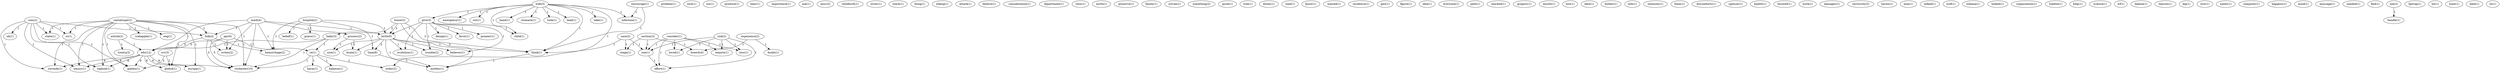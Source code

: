 digraph G {
  com [ label="com(2)" ];
  ub [ label="ub(1)" ];
  cc [ label="cc(1)" ];
  fulk [ label="fulk(4)" ];
  state [ label="state(1)" ];
  zaphod [ label="zaphod(1)" ];
  swrinde [ label="swrinde(1)" ];
  emory [ label="emory(1)" ];
  galileo [ label="galileo(1)" ];
  home [ label="home(3)" ];
  baby [ label="baby(3)" ];
  birth [ label="birth(9)" ];
  think [ label="think(1)" ];
  mother [ label="mother(1)" ];
  hospital [ label="hospital(2)" ];
  guess [ label="guess(1)" ];
  belief [ label="belief(1)" ];
  hemorrhage [ label="hemorrhage(2)" ];
  time [ label="time(8)" ];
  problem [ label="problem(1)" ];
  inch [ label="inch(1)" ];
  isn [ label="isn(1)" ];
  produce [ label="produce(1)" ];
  bear [ label="bear(1)" ];
  importance [ label="importance(1)" ];
  cantaloupe [ label="cantaloupe(2)" ];
  crabapple [ label="crabapple(1)" ];
  eng [ label="eng(1)" ];
  europa [ label="europa(1)" ];
  rochester [ label="rochester(10)" ];
  gtefsd [ label="gtefsd(1)" ];
  case [ label="case(2)" ];
  stage [ label="stage(1)" ];
  one [ label="one(1)" ];
  ask [ label="ask(1)" ];
  misc [ label="misc(2)" ];
  childbirth [ label="childbirth(1)" ];
  straw [ label="straw(1)" ];
  reach [ label="reach(1)" ];
  thing [ label="thing(1)" ];
  xtkmg [ label="xtkmg(1)" ];
  wife [ label="wife(5)" ];
  lead [ label="lead(1)" ];
  take [ label="take(1)" ];
  emergency [ label="emergency(1)" ];
  cut [ label="cut(1)" ];
  hand [ label="hand(1)" ];
  give [ label="give(3)" ];
  stomach [ label="stomach(1)" ];
  took [ label="took(1)" ];
  child [ label="child(1)" ];
  order [ label="order(2)" ];
  infection [ label="infection(1)" ];
  consider [ label="consider(1)" ];
  loved [ label="loved(1)" ];
  require [ label="require(1)" ];
  loss [ label="loss(1)" ];
  effort [ label="effort(1)" ];
  attack [ label="attack(1)" ];
  believe [ label="believe(1)" ];
  mark [ label="mark(4)" ];
  process [ label="process(2)" ];
  edu [ label="edu(12)" ];
  writes [ label="writes(2)" ];
  consideration [ label="consideration(1)" ];
  article [ label="article(2)" ];
  trentu [ label="trentu(3)" ];
  department [ label="department(1)" ];
  view [ label="view(1)" ];
  north [ label="north(1)" ];
  preserve [ label="preserve(1)" ];
  re [ label="re(1)" ];
  family [ label="family(1)" ];
  sylvan [ label="sylvan(1)" ];
  something [ label="something(2)" ];
  jacob [ label="jacob(1)" ];
  tree [ label="tree(1)" ];
  dozen [ label="dozen(1)" ];
  read [ label="read(1)" ];
  know [ label="know(1)" ];
  wanted [ label="wanted(1)" ];
  incidence [ label="incidence(1)" ];
  gmt [ label="gmt(1)" ];
  experience [ label="experience(2)" ];
  doubt [ label="doubt(1)" ];
  breech [ label="breech(4)" ];
  apr [ label="apr(6)" ];
  figure [ label="figure(1)" ];
  size [ label="size(1)" ];
  brain [ label="brain(1)" ];
  section [ label="section(3)" ];
  idea [ label="idea(1)" ];
  everyone [ label="everyone(1)" ];
  path [ label="path(1)" ];
  reached [ label="reached(1)" ];
  gregory [ label="gregory(1)" ];
  mouth [ label="mouth(1)" ];
  lost [ label="lost(1)" ];
  design [ label="design(1)" ];
  favor [ label="favor(1)" ];
  pioneer [ label="pioneer(1)" ];
  believer [ label="believer(1)" ];
  trouble [ label="trouble(2)" ];
  evolution [ label="evolution(1)" ];
  kate [ label="kate(1)" ];
  bother [ label="bother(1)" ];
  info [ label="info(1)" ];
  risk [ label="risk(2)" ];
  intensity [ label="intensity(1)" ];
  foam [ label="foam(1)" ];
  discomforts [ label="discomforts(1)" ];
  spencer [ label="spencer(1)" ];
  harm [ label="harm(1)" ];
  balance [ label="balance(1)" ];
  health [ label="health(1)" ];
  boswell [ label="boswell(1)" ];
  work [ label="work(1)" ];
  damages [ label="damages(1)" ];
  university [ label="university(2)" ];
  haven [ label="haven(1)" ];
  man [ label="man(1)" ];
  talked [ label="talked(1)" ];
  xref [ label="xref(1)" ];
  indiana [ label="indiana(1)" ];
  looked [ label="looked(1)" ];
  organization [ label="organization(1)" ];
  luddite [ label="luddite(1)" ];
  help [ label="help(1)" ];
  science [ label="science(1)" ];
  wf [ label="wf(1)" ];
  dakota [ label="dakota(1)" ];
  heaven [ label="heaven(1)" ];
  leg [ label="leg(1)" ];
  rest [ label="rest(1)" ];
  encourage [ label="encourage(1)" ];
  srv [ label="srv(3)" ];
  needs [ label="needs(1)" ];
  computer [ label="computer(1)" ];
  happens [ label="happens(1)" ];
  mind [ label="mind(1)" ];
  message [ label="message(1)" ];
  needed [ label="needed(1)" ];
  find [ label="find(1)" ];
  see [ label="see(2)" ];
  handle [ label="handle(1)" ];
  liptrap [ label="liptrap(1)" ];
  lot [ label="lot(1)" ];
  want [ label="want(1)" ];
  date [ label="date(1)" ];
  ve [ label="ve(1)" ];
  com -> ub [ label="1" ];
  com -> cc [ label="1" ];
  com -> fulk [ label="1" ];
  com -> state [ label="1" ];
  com -> zaphod [ label="1" ];
  com -> swrinde [ label="1" ];
  com -> emory [ label="1" ];
  com -> galileo [ label="1" ];
  home -> baby [ label="2" ];
  home -> birth [ label="2" ];
  home -> think [ label="2" ];
  home -> mother [ label="2" ];
  hospital -> guess [ label="1" ];
  hospital -> birth [ label="1" ];
  hospital -> belief [ label="1" ];
  hospital -> hemorrhage [ label="1" ];
  hospital -> time [ label="1" ];
  cantaloupe -> crabapple [ label="1" ];
  cantaloupe -> eng [ label="1" ];
  cantaloupe -> cc [ label="1" ];
  cantaloupe -> fulk [ label="1" ];
  cantaloupe -> state [ label="1" ];
  cantaloupe -> zaphod [ label="1" ];
  cantaloupe -> swrinde [ label="1" ];
  cantaloupe -> europa [ label="1" ];
  cantaloupe -> rochester [ label="1" ];
  cantaloupe -> emory [ label="1" ];
  cantaloupe -> galileo [ label="1" ];
  cantaloupe -> gtefsd [ label="1" ];
  case -> stage [ label="1" ];
  case -> one [ label="1" ];
  case -> think [ label="1" ];
  wife -> lead [ label="1" ];
  wife -> take [ label="1" ];
  wife -> emergency [ label="1" ];
  wife -> cut [ label="1" ];
  wife -> hand [ label="1" ];
  wife -> give [ label="1" ];
  wife -> stomach [ label="1" ];
  wife -> took [ label="1" ];
  wife -> child [ label="1" ];
  wife -> order [ label="1" ];
  wife -> infection [ label="1" ];
  wife -> think [ label="1" ];
  consider -> loved [ label="1" ];
  consider -> require [ label="1" ];
  consider -> loss [ label="1" ];
  consider -> one [ label="1" ];
  consider -> effort [ label="1" ];
  mark -> fulk [ label="1" ];
  mark -> process [ label="1" ];
  mark -> edu [ label="1" ];
  mark -> birth [ label="1" ];
  mark -> rochester [ label="1" ];
  mark -> hemorrhage [ label="1" ];
  mark -> writes [ label="1" ];
  article -> trentu [ label="1" ];
  article -> edu [ label="1" ];
  baby -> edu [ label="1" ];
  baby -> re [ label="1" ];
  baby -> rochester [ label="1" ];
  fulk -> edu [ label="3" ];
  fulk -> rochester [ label="3" ];
  fulk -> hemorrhage [ label="1" ];
  fulk -> writes [ label="1" ];
  experience -> doubt [ label="1" ];
  experience -> breech [ label="1" ];
  apr -> edu [ label="5" ];
  apr -> re [ label="1" ];
  apr -> rochester [ label="5" ];
  apr -> writes [ label="1" ];
  process -> size [ label="1" ];
  process -> brain [ label="1" ];
  section -> stage [ label="1" ];
  section -> one [ label="1" ];
  section -> breech [ label="1" ];
  give -> design [ label="1" ];
  give -> favor [ label="1" ];
  give -> birth [ label="1" ];
  give -> pioneer [ label="1" ];
  give -> child [ label="1" ];
  give -> believer [ label="1" ];
  give -> trouble [ label="1" ];
  give -> evolution [ label="1" ];
  edu -> zaphod [ label="6" ];
  edu -> swrinde [ label="6" ];
  edu -> europa [ label="6" ];
  edu -> rochester [ label="6" ];
  edu -> emory [ label="6" ];
  edu -> galileo [ label="6" ];
  edu -> gtefsd [ label="6" ];
  birth -> believer [ label="1" ];
  birth -> size [ label="1" ];
  birth -> brain [ label="1" ];
  birth -> time [ label="2" ];
  birth -> think [ label="1" ];
  birth -> mother [ label="1" ];
  birth -> trouble [ label="1" ];
  birth -> evolution [ label="1" ];
  risk -> loved [ label="1" ];
  risk -> require [ label="1" ];
  risk -> loss [ label="1" ];
  risk -> one [ label="1" ];
  risk -> effort [ label="1" ];
  re -> rochester [ label="1" ];
  re -> harm [ label="1" ];
  re -> balance [ label="1" ];
  re -> order [ label="1" ];
  one -> effort [ label="1" ];
  encourage -> infection [ label="1" ];
  encourage -> think [ label="1" ];
  srv -> galileo [ label="2" ];
  srv -> gtefsd [ label="2" ];
  time -> mother [ label="1" ];
  see -> handle [ label="1" ];
  think -> mother [ label="1" ];
}
